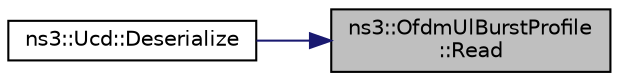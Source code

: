 digraph "ns3::OfdmUlBurstProfile::Read"
{
 // LATEX_PDF_SIZE
  edge [fontname="Helvetica",fontsize="10",labelfontname="Helvetica",labelfontsize="10"];
  node [fontname="Helvetica",fontsize="10",shape=record];
  rankdir="RL";
  Node1 [label="ns3::OfdmUlBurstProfile\l::Read",height=0.2,width=0.4,color="black", fillcolor="grey75", style="filled", fontcolor="black",tooltip="Read item."];
  Node1 -> Node2 [dir="back",color="midnightblue",fontsize="10",style="solid",fontname="Helvetica"];
  Node2 [label="ns3::Ucd::Deserialize",height=0.2,width=0.4,color="black", fillcolor="white", style="filled",URL="$classns3_1_1_ucd.html#ada667d90122da786f3fce88f226c35e3",tooltip=" "];
}
